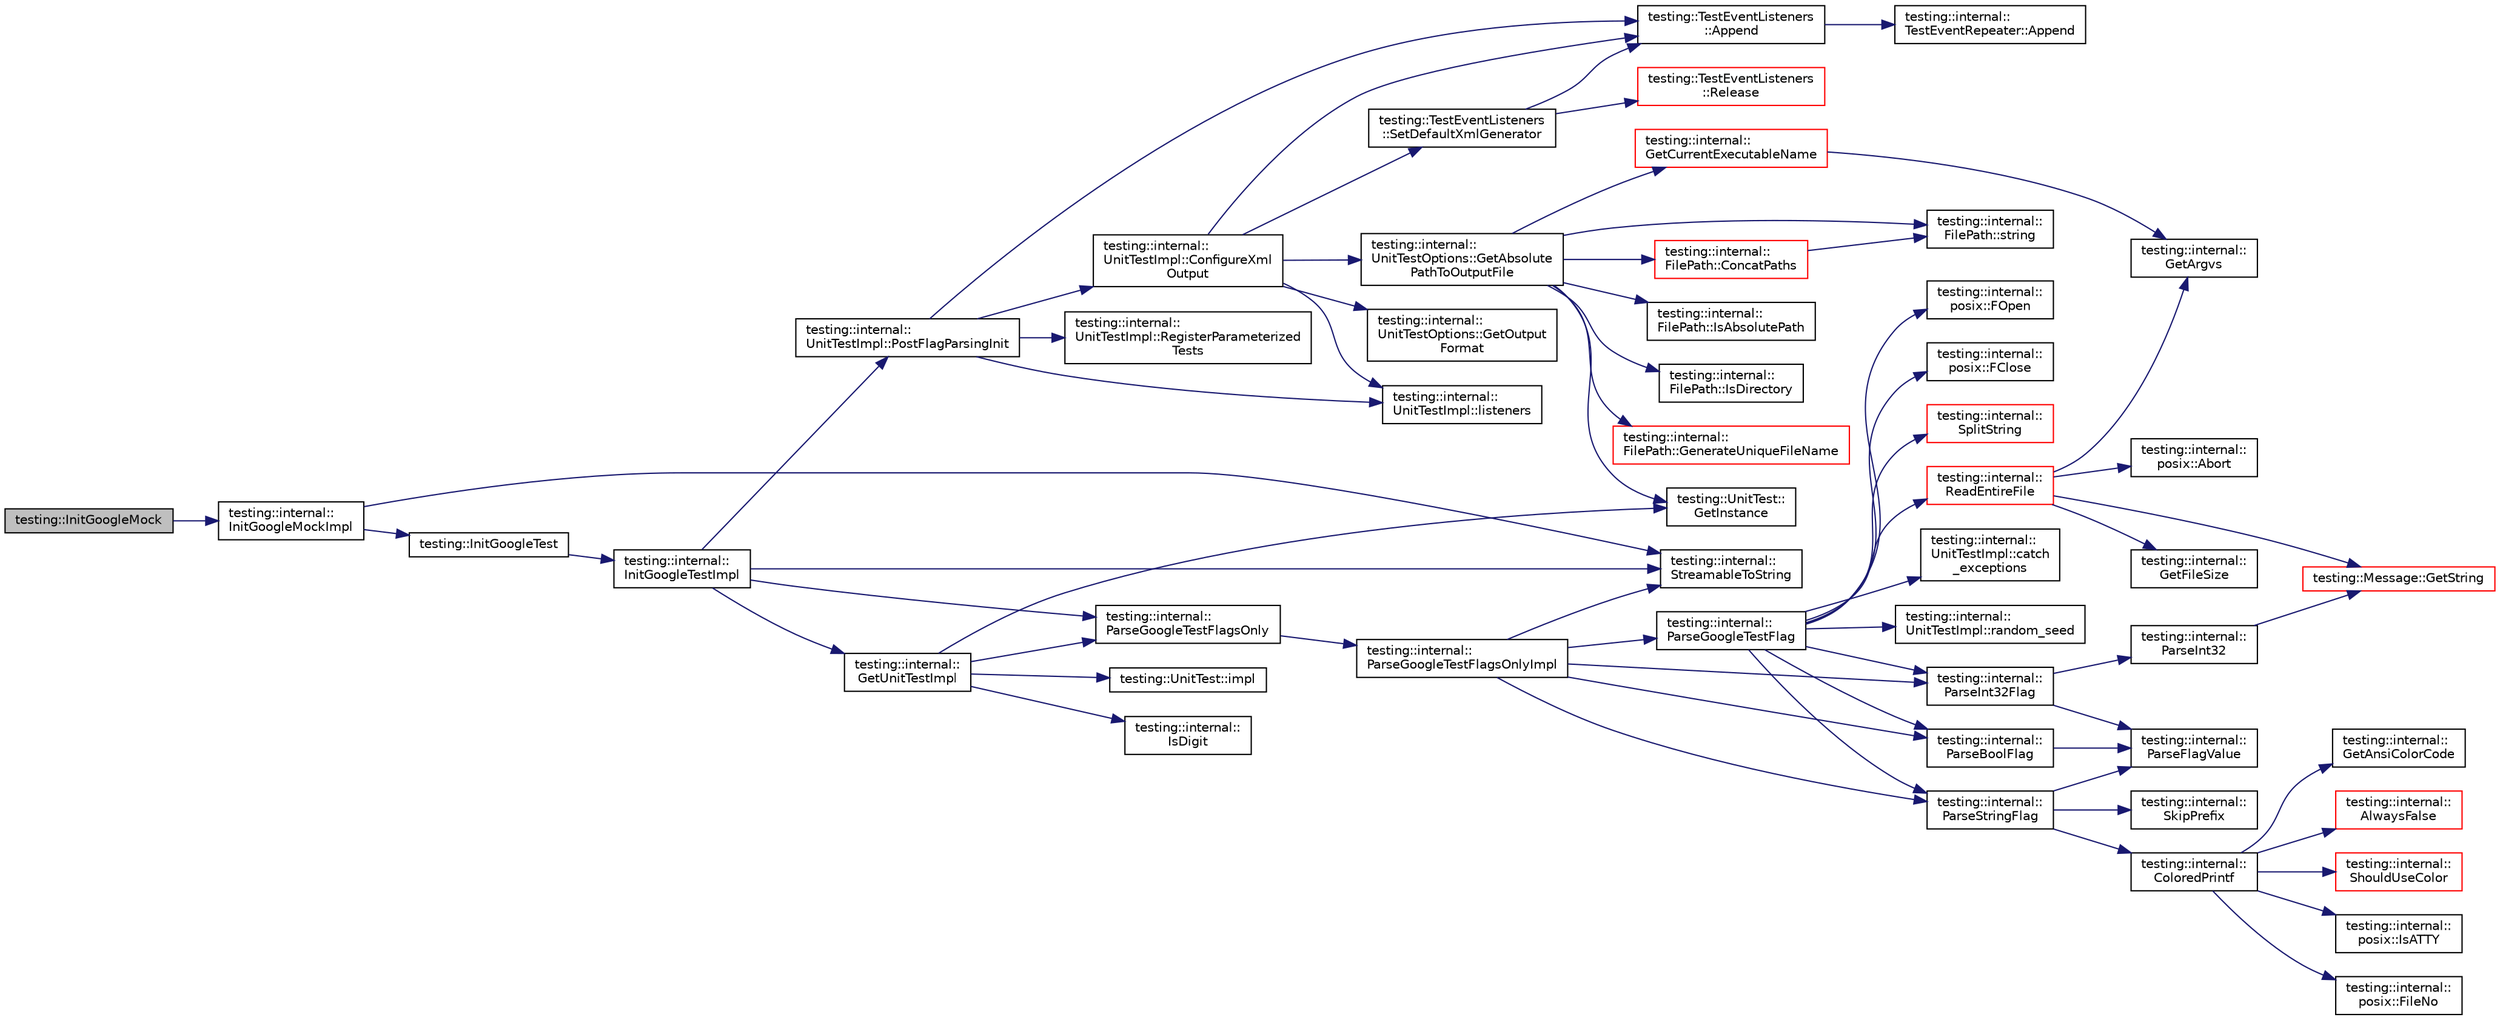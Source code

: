 digraph "testing::InitGoogleMock"
{
  edge [fontname="Helvetica",fontsize="10",labelfontname="Helvetica",labelfontsize="10"];
  node [fontname="Helvetica",fontsize="10",shape=record];
  rankdir="LR";
  Node770 [label="testing::InitGoogleMock",height=0.2,width=0.4,color="black", fillcolor="grey75", style="filled", fontcolor="black"];
  Node770 -> Node771 [color="midnightblue",fontsize="10",style="solid",fontname="Helvetica"];
  Node771 [label="testing::internal::\lInitGoogleMockImpl",height=0.2,width=0.4,color="black", fillcolor="white", style="filled",URL="$d0/da7/namespacetesting_1_1internal.html#a3823844199df88af9493026031cf7744"];
  Node771 -> Node772 [color="midnightblue",fontsize="10",style="solid",fontname="Helvetica"];
  Node772 [label="testing::InitGoogleTest",height=0.2,width=0.4,color="black", fillcolor="white", style="filled",URL="$d0/d75/namespacetesting.html#afd726ae08c9bd16dc52f78c822d9946b"];
  Node772 -> Node773 [color="midnightblue",fontsize="10",style="solid",fontname="Helvetica"];
  Node773 [label="testing::internal::\lInitGoogleTestImpl",height=0.2,width=0.4,color="black", fillcolor="white", style="filled",URL="$d0/da7/namespacetesting_1_1internal.html#ac3c6fa93391768aa91c6238b31aaeeb5"];
  Node773 -> Node774 [color="midnightblue",fontsize="10",style="solid",fontname="Helvetica"];
  Node774 [label="testing::internal::\lStreamableToString",height=0.2,width=0.4,color="black", fillcolor="white", style="filled",URL="$d0/da7/namespacetesting_1_1internal.html#aad4beed95d0846e6ffc5da0978ef3bb9"];
  Node773 -> Node775 [color="midnightblue",fontsize="10",style="solid",fontname="Helvetica"];
  Node775 [label="testing::internal::\lParseGoogleTestFlagsOnly",height=0.2,width=0.4,color="black", fillcolor="white", style="filled",URL="$d0/da7/namespacetesting_1_1internal.html#a472880afbcc592a41e3d623e2dec8412"];
  Node775 -> Node776 [color="midnightblue",fontsize="10",style="solid",fontname="Helvetica"];
  Node776 [label="testing::internal::\lParseGoogleTestFlagsOnlyImpl",height=0.2,width=0.4,color="black", fillcolor="white", style="filled",URL="$d0/da7/namespacetesting_1_1internal.html#ae4c46ce8c3d016848fff52cc5133f2ac"];
  Node776 -> Node774 [color="midnightblue",fontsize="10",style="solid",fontname="Helvetica"];
  Node776 -> Node777 [color="midnightblue",fontsize="10",style="solid",fontname="Helvetica"];
  Node777 [label="testing::internal::\lParseBoolFlag",height=0.2,width=0.4,color="black", fillcolor="white", style="filled",URL="$d0/da7/namespacetesting_1_1internal.html#ada3b98e7cfe93f4ba2053c470d9e3e51"];
  Node777 -> Node778 [color="midnightblue",fontsize="10",style="solid",fontname="Helvetica"];
  Node778 [label="testing::internal::\lParseFlagValue",height=0.2,width=0.4,color="black", fillcolor="white", style="filled",URL="$d0/da7/namespacetesting_1_1internal.html#a8bfd56af5e4a89bfb76f7e1723e41b03"];
  Node776 -> Node779 [color="midnightblue",fontsize="10",style="solid",fontname="Helvetica"];
  Node779 [label="testing::internal::\lParseInt32Flag",height=0.2,width=0.4,color="black", fillcolor="white", style="filled",URL="$d0/da7/namespacetesting_1_1internal.html#ae3449e173767750b613114ceac6d916a"];
  Node779 -> Node778 [color="midnightblue",fontsize="10",style="solid",fontname="Helvetica"];
  Node779 -> Node780 [color="midnightblue",fontsize="10",style="solid",fontname="Helvetica"];
  Node780 [label="testing::internal::\lParseInt32",height=0.2,width=0.4,color="black", fillcolor="white", style="filled",URL="$d0/da7/namespacetesting_1_1internal.html#ac06fc81336a3d80755f4020d34321766"];
  Node780 -> Node781 [color="midnightblue",fontsize="10",style="solid",fontname="Helvetica"];
  Node781 [label="testing::Message::GetString",height=0.2,width=0.4,color="red", fillcolor="white", style="filled",URL="$d2/da9/classtesting_1_1_message.html#a2cdc4df62bdcc9df37651a1cf527704e"];
  Node776 -> Node784 [color="midnightblue",fontsize="10",style="solid",fontname="Helvetica"];
  Node784 [label="testing::internal::\lParseStringFlag",height=0.2,width=0.4,color="black", fillcolor="white", style="filled",URL="$d0/da7/namespacetesting_1_1internal.html#aa4ce312efaaf7a97aac2303173afe021"];
  Node784 -> Node778 [color="midnightblue",fontsize="10",style="solid",fontname="Helvetica"];
  Node784 -> Node785 [color="midnightblue",fontsize="10",style="solid",fontname="Helvetica"];
  Node785 [label="testing::internal::\lSkipPrefix",height=0.2,width=0.4,color="black", fillcolor="white", style="filled",URL="$d0/da7/namespacetesting_1_1internal.html#a244d9a3765727306b597b8992ab84036"];
  Node784 -> Node786 [color="midnightblue",fontsize="10",style="solid",fontname="Helvetica"];
  Node786 [label="testing::internal::\lColoredPrintf",height=0.2,width=0.4,color="black", fillcolor="white", style="filled",URL="$d0/da7/namespacetesting_1_1internal.html#adef3055706176001364e54eb73a87e31"];
  Node786 -> Node787 [color="midnightblue",fontsize="10",style="solid",fontname="Helvetica"];
  Node787 [label="testing::internal::\lAlwaysFalse",height=0.2,width=0.4,color="red", fillcolor="white", style="filled",URL="$d0/da7/namespacetesting_1_1internal.html#a4b24c851ab13569b1b15b3d259b60d2e"];
  Node786 -> Node790 [color="midnightblue",fontsize="10",style="solid",fontname="Helvetica"];
  Node790 [label="testing::internal::\lShouldUseColor",height=0.2,width=0.4,color="red", fillcolor="white", style="filled",URL="$d0/da7/namespacetesting_1_1internal.html#ac1db1b4603967a6c4404f31cbbac31a6"];
  Node786 -> Node795 [color="midnightblue",fontsize="10",style="solid",fontname="Helvetica"];
  Node795 [label="testing::internal::\lposix::IsATTY",height=0.2,width=0.4,color="black", fillcolor="white", style="filled",URL="$d0/d81/namespacetesting_1_1internal_1_1posix.html#a16ebe936b3a8ea462a94191635aedc27"];
  Node786 -> Node796 [color="midnightblue",fontsize="10",style="solid",fontname="Helvetica"];
  Node796 [label="testing::internal::\lposix::FileNo",height=0.2,width=0.4,color="black", fillcolor="white", style="filled",URL="$d0/d81/namespacetesting_1_1internal_1_1posix.html#a3117b067e1f942a2031e666953120ccc"];
  Node786 -> Node797 [color="midnightblue",fontsize="10",style="solid",fontname="Helvetica"];
  Node797 [label="testing::internal::\lGetAnsiColorCode",height=0.2,width=0.4,color="black", fillcolor="white", style="filled",URL="$d0/da7/namespacetesting_1_1internal.html#a0aefb9deb60e90f19c236559837303d8"];
  Node776 -> Node798 [color="midnightblue",fontsize="10",style="solid",fontname="Helvetica"];
  Node798 [label="testing::internal::\lParseGoogleTestFlag",height=0.2,width=0.4,color="black", fillcolor="white", style="filled",URL="$d0/da7/namespacetesting_1_1internal.html#afccff08aa2b1ede0dd32c1364a5dee42"];
  Node798 -> Node777 [color="midnightblue",fontsize="10",style="solid",fontname="Helvetica"];
  Node798 -> Node799 [color="midnightblue",fontsize="10",style="solid",fontname="Helvetica"];
  Node799 [label="testing::internal::\lUnitTestImpl::catch\l_exceptions",height=0.2,width=0.4,color="black", fillcolor="white", style="filled",URL="$d7/dda/classtesting_1_1internal_1_1_unit_test_impl.html#aa311b980783a9cfb547831f7b19e3f3a"];
  Node798 -> Node784 [color="midnightblue",fontsize="10",style="solid",fontname="Helvetica"];
  Node798 -> Node779 [color="midnightblue",fontsize="10",style="solid",fontname="Helvetica"];
  Node798 -> Node800 [color="midnightblue",fontsize="10",style="solid",fontname="Helvetica"];
  Node800 [label="testing::internal::\lUnitTestImpl::random_seed",height=0.2,width=0.4,color="black", fillcolor="white", style="filled",URL="$d7/dda/classtesting_1_1internal_1_1_unit_test_impl.html#a625b9fb6d17b008c44fc902255e6343c"];
  Node798 -> Node801 [color="midnightblue",fontsize="10",style="solid",fontname="Helvetica"];
  Node801 [label="testing::internal::\lposix::FOpen",height=0.2,width=0.4,color="black", fillcolor="white", style="filled",URL="$d0/d81/namespacetesting_1_1internal_1_1posix.html#a4042201dcc4932641d484e7ddf94de7d"];
  Node798 -> Node802 [color="midnightblue",fontsize="10",style="solid",fontname="Helvetica"];
  Node802 [label="testing::internal::\lReadEntireFile",height=0.2,width=0.4,color="red", fillcolor="white", style="filled",URL="$d0/da7/namespacetesting_1_1internal.html#a2cc0be60c54a8701423fe5297e1349ee"];
  Node802 -> Node803 [color="midnightblue",fontsize="10",style="solid",fontname="Helvetica"];
  Node803 [label="testing::internal::\lGetFileSize",height=0.2,width=0.4,color="black", fillcolor="white", style="filled",URL="$d0/da7/namespacetesting_1_1internal.html#a06ca3f65f5e85c9ce7299b9e4cd52408"];
  Node802 -> Node804 [color="midnightblue",fontsize="10",style="solid",fontname="Helvetica"];
  Node804 [label="testing::internal::\lGetArgvs",height=0.2,width=0.4,color="black", fillcolor="white", style="filled",URL="$d0/da7/namespacetesting_1_1internal.html#a344160f771a3b754fa4e54b6e9846b23"];
  Node802 -> Node794 [color="midnightblue",fontsize="10",style="solid",fontname="Helvetica"];
  Node794 [label="testing::internal::\lposix::Abort",height=0.2,width=0.4,color="black", fillcolor="white", style="filled",URL="$d0/d81/namespacetesting_1_1internal_1_1posix.html#a69b8278c59359dd6a6f941b4643db9fb"];
  Node802 -> Node781 [color="midnightblue",fontsize="10",style="solid",fontname="Helvetica"];
  Node798 -> Node806 [color="midnightblue",fontsize="10",style="solid",fontname="Helvetica"];
  Node806 [label="testing::internal::\lposix::FClose",height=0.2,width=0.4,color="black", fillcolor="white", style="filled",URL="$d0/d81/namespacetesting_1_1internal_1_1posix.html#af4beeaaa8d62916d5e3b644a1ddfbd6b"];
  Node798 -> Node807 [color="midnightblue",fontsize="10",style="solid",fontname="Helvetica"];
  Node807 [label="testing::internal::\lSplitString",height=0.2,width=0.4,color="red", fillcolor="white", style="filled",URL="$d0/da7/namespacetesting_1_1internal.html#a8eb8eddf760375a490e007b20777ec56"];
  Node773 -> Node808 [color="midnightblue",fontsize="10",style="solid",fontname="Helvetica"];
  Node808 [label="testing::internal::\lGetUnitTestImpl",height=0.2,width=0.4,color="black", fillcolor="white", style="filled",URL="$d0/da7/namespacetesting_1_1internal.html#a9bd0caf5d16512de38b39599c13ee634"];
  Node808 -> Node809 [color="midnightblue",fontsize="10",style="solid",fontname="Helvetica"];
  Node809 [label="testing::UnitTest::\lGetInstance",height=0.2,width=0.4,color="black", fillcolor="white", style="filled",URL="$d7/d47/classtesting_1_1_unit_test.html#a24192400b70b3b946746954e9574fb8e"];
  Node808 -> Node810 [color="midnightblue",fontsize="10",style="solid",fontname="Helvetica"];
  Node810 [label="testing::UnitTest::impl",height=0.2,width=0.4,color="black", fillcolor="white", style="filled",URL="$d7/d47/classtesting_1_1_unit_test.html#a4df5d11a58affb337d7fa62eaa07690e"];
  Node808 -> Node775 [color="midnightblue",fontsize="10",style="solid",fontname="Helvetica"];
  Node808 -> Node811 [color="midnightblue",fontsize="10",style="solid",fontname="Helvetica"];
  Node811 [label="testing::internal::\lIsDigit",height=0.2,width=0.4,color="black", fillcolor="white", style="filled",URL="$d0/da7/namespacetesting_1_1internal.html#a4bd96b7fa6486802d33ddc217af55a39"];
  Node773 -> Node812 [color="midnightblue",fontsize="10",style="solid",fontname="Helvetica"];
  Node812 [label="testing::internal::\lUnitTestImpl::PostFlagParsingInit",height=0.2,width=0.4,color="black", fillcolor="white", style="filled",URL="$d7/dda/classtesting_1_1internal_1_1_unit_test_impl.html#a772894193104b1b2516f16e6ff813168"];
  Node812 -> Node813 [color="midnightblue",fontsize="10",style="solid",fontname="Helvetica"];
  Node813 [label="testing::internal::\lUnitTestImpl::listeners",height=0.2,width=0.4,color="black", fillcolor="white", style="filled",URL="$d7/dda/classtesting_1_1internal_1_1_unit_test_impl.html#a67211f8475936f88d0e4d30f841c0da4"];
  Node812 -> Node814 [color="midnightblue",fontsize="10",style="solid",fontname="Helvetica"];
  Node814 [label="testing::TestEventListeners\l::Append",height=0.2,width=0.4,color="black", fillcolor="white", style="filled",URL="$df/dab/classtesting_1_1_test_event_listeners.html#a1207dce74d64c1c39ffa6105560536a0"];
  Node814 -> Node815 [color="midnightblue",fontsize="10",style="solid",fontname="Helvetica"];
  Node815 [label="testing::internal::\lTestEventRepeater::Append",height=0.2,width=0.4,color="black", fillcolor="white", style="filled",URL="$d2/d7d/classtesting_1_1internal_1_1_test_event_repeater.html#ad154ce021881721a5c46994316b14cb1"];
  Node812 -> Node816 [color="midnightblue",fontsize="10",style="solid",fontname="Helvetica"];
  Node816 [label="testing::internal::\lUnitTestImpl::RegisterParameterized\lTests",height=0.2,width=0.4,color="black", fillcolor="white", style="filled",URL="$d7/dda/classtesting_1_1internal_1_1_unit_test_impl.html#af84d2515f1a272a8783f00a3e8c0aff8"];
  Node812 -> Node817 [color="midnightblue",fontsize="10",style="solid",fontname="Helvetica"];
  Node817 [label="testing::internal::\lUnitTestImpl::ConfigureXml\lOutput",height=0.2,width=0.4,color="black", fillcolor="white", style="filled",URL="$d7/dda/classtesting_1_1internal_1_1_unit_test_impl.html#a21cd7b2928de03a55b5252f29dd5ae6d"];
  Node817 -> Node818 [color="midnightblue",fontsize="10",style="solid",fontname="Helvetica"];
  Node818 [label="testing::internal::\lUnitTestOptions::GetOutput\lFormat",height=0.2,width=0.4,color="black", fillcolor="white", style="filled",URL="$d9/df0/classtesting_1_1internal_1_1_unit_test_options.html#ae7413a21296d885c6924650b51ac4f6d"];
  Node817 -> Node813 [color="midnightblue",fontsize="10",style="solid",fontname="Helvetica"];
  Node817 -> Node819 [color="midnightblue",fontsize="10",style="solid",fontname="Helvetica"];
  Node819 [label="testing::TestEventListeners\l::SetDefaultXmlGenerator",height=0.2,width=0.4,color="black", fillcolor="white", style="filled",URL="$df/dab/classtesting_1_1_test_event_listeners.html#a36dbac47563ef8bb78cb467d11f5b4d9"];
  Node819 -> Node820 [color="midnightblue",fontsize="10",style="solid",fontname="Helvetica"];
  Node820 [label="testing::TestEventListeners\l::Release",height=0.2,width=0.4,color="red", fillcolor="white", style="filled",URL="$df/dab/classtesting_1_1_test_event_listeners.html#a038c9fa1975f84d6f3d25b52bc7bccdd"];
  Node819 -> Node814 [color="midnightblue",fontsize="10",style="solid",fontname="Helvetica"];
  Node817 -> Node822 [color="midnightblue",fontsize="10",style="solid",fontname="Helvetica"];
  Node822 [label="testing::internal::\lUnitTestOptions::GetAbsolute\lPathToOutputFile",height=0.2,width=0.4,color="black", fillcolor="white", style="filled",URL="$d9/df0/classtesting_1_1internal_1_1_unit_test_options.html#a993fb30ad66104158c8c0ac508daca3f"];
  Node822 -> Node823 [color="midnightblue",fontsize="10",style="solid",fontname="Helvetica"];
  Node823 [label="testing::internal::\lFilePath::ConcatPaths",height=0.2,width=0.4,color="red", fillcolor="white", style="filled",URL="$de/d14/classtesting_1_1internal_1_1_file_path.html#ac9d57987f60ac43f0c57b89e333e531e"];
  Node823 -> Node828 [color="midnightblue",fontsize="10",style="solid",fontname="Helvetica"];
  Node828 [label="testing::internal::\lFilePath::string",height=0.2,width=0.4,color="black", fillcolor="white", style="filled",URL="$de/d14/classtesting_1_1internal_1_1_file_path.html#ab1d58734f2e179264eb6353fea57361d"];
  Node822 -> Node809 [color="midnightblue",fontsize="10",style="solid",fontname="Helvetica"];
  Node822 -> Node828 [color="midnightblue",fontsize="10",style="solid",fontname="Helvetica"];
  Node822 -> Node829 [color="midnightblue",fontsize="10",style="solid",fontname="Helvetica"];
  Node829 [label="testing::internal::\lFilePath::IsAbsolutePath",height=0.2,width=0.4,color="black", fillcolor="white", style="filled",URL="$de/d14/classtesting_1_1internal_1_1_file_path.html#ae17e5581e7996021e598851fe947df9c"];
  Node822 -> Node826 [color="midnightblue",fontsize="10",style="solid",fontname="Helvetica"];
  Node826 [label="testing::internal::\lFilePath::IsDirectory",height=0.2,width=0.4,color="black", fillcolor="white", style="filled",URL="$de/d14/classtesting_1_1internal_1_1_file_path.html#a73fc042ad65e85bbecb956eb4603a6f2"];
  Node822 -> Node830 [color="midnightblue",fontsize="10",style="solid",fontname="Helvetica"];
  Node830 [label="testing::internal::\lFilePath::GenerateUniqueFileName",height=0.2,width=0.4,color="red", fillcolor="white", style="filled",URL="$de/d14/classtesting_1_1internal_1_1_file_path.html#a2280a77adb394cf80bb5f73fc292e8c8"];
  Node822 -> Node835 [color="midnightblue",fontsize="10",style="solid",fontname="Helvetica"];
  Node835 [label="testing::internal::\lGetCurrentExecutableName",height=0.2,width=0.4,color="red", fillcolor="white", style="filled",URL="$d0/da7/namespacetesting_1_1internal.html#a7a2bbf069f75bc99873976ad6fc356ad"];
  Node835 -> Node804 [color="midnightblue",fontsize="10",style="solid",fontname="Helvetica"];
  Node817 -> Node814 [color="midnightblue",fontsize="10",style="solid",fontname="Helvetica"];
  Node771 -> Node774 [color="midnightblue",fontsize="10",style="solid",fontname="Helvetica"];
}
